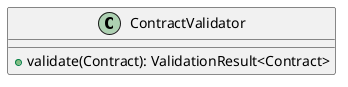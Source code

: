 @startuml

    class ContractValidator [[ContractValidator.html]] {
        +validate(Contract): ValidationResult<Contract>
    }

@enduml
